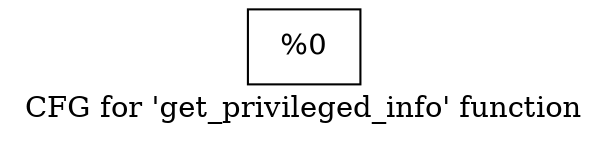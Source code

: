 digraph "CFG for 'get_privileged_info' function" {
	label="CFG for 'get_privileged_info' function";

	Node0x176fe80 [shape=record,label="{%0}"];
}
